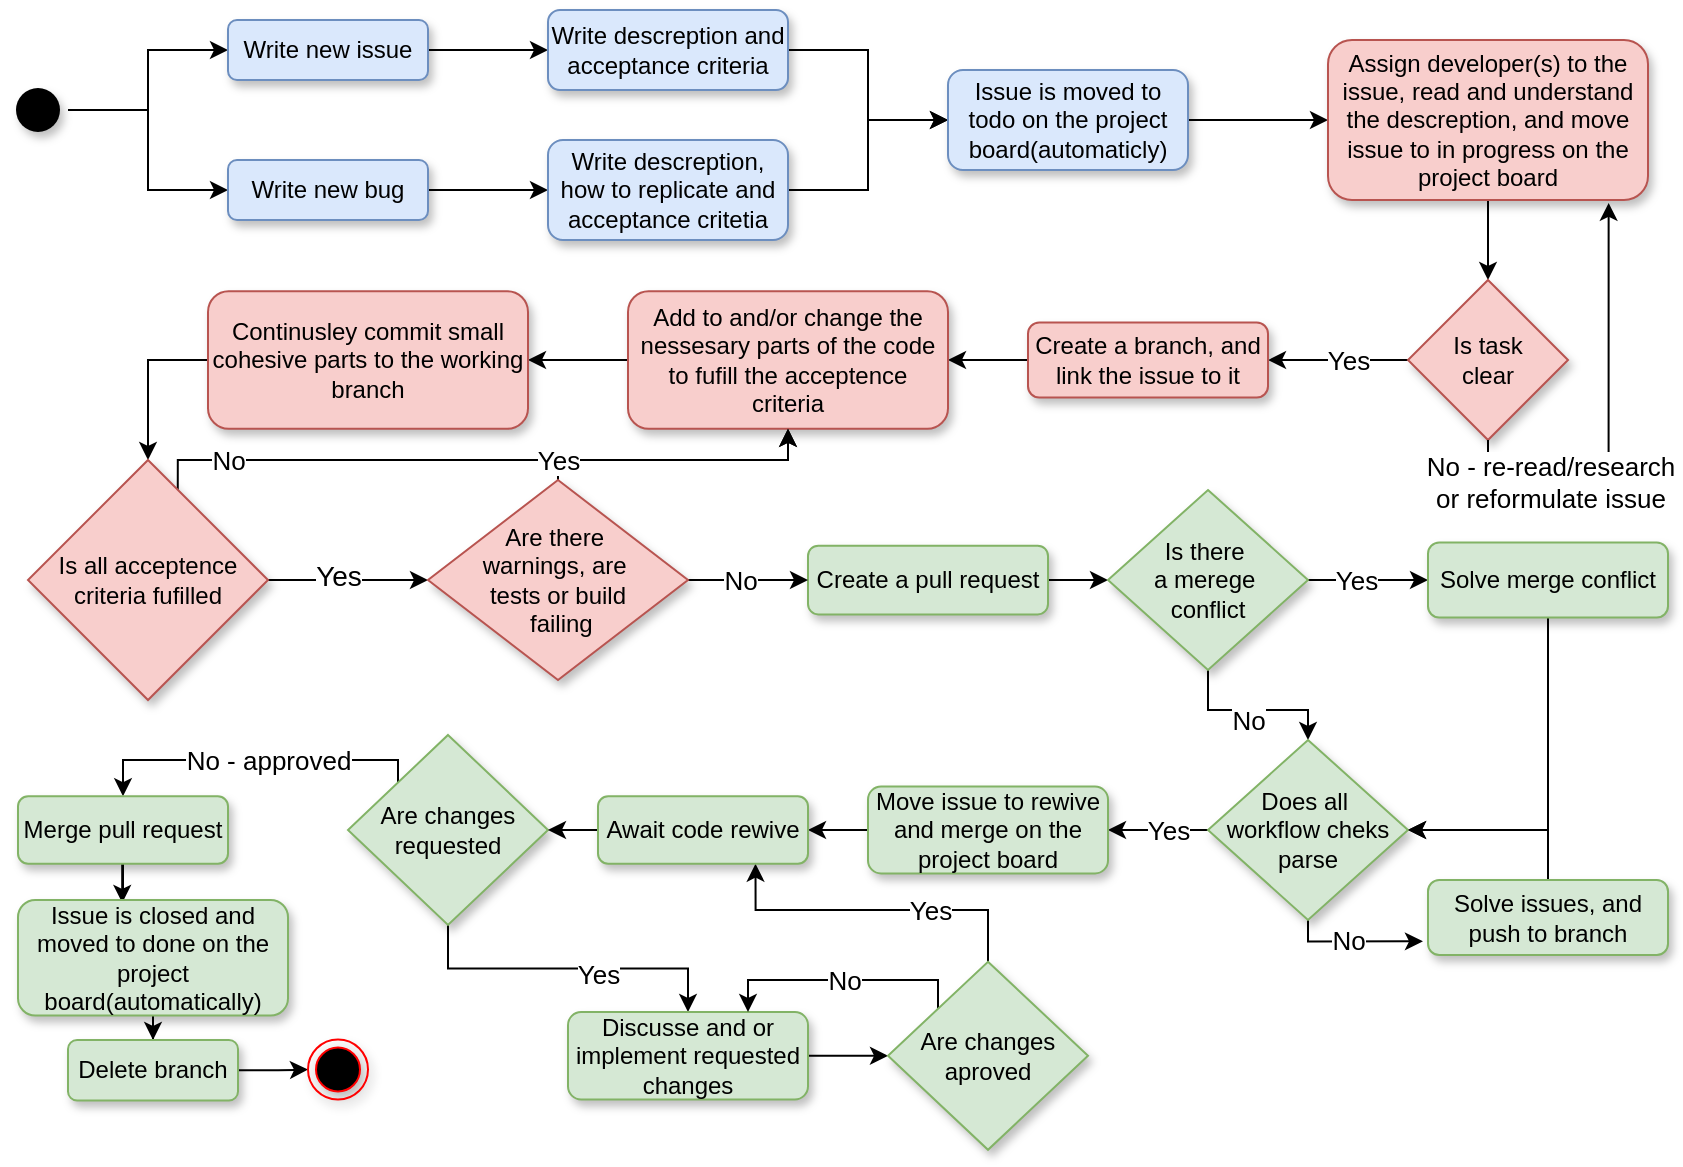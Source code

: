 <mxfile version="25.0.2">
  <diagram name="Page-1" id="fGxNJsrsPdyOVotbQLwz">
    <mxGraphModel dx="570" dy="381" grid="1" gridSize="10" guides="1" tooltips="1" connect="1" arrows="1" fold="1" page="1" pageScale="1" pageWidth="850" pageHeight="1100" math="0" shadow="0">
      <root>
        <mxCell id="0" />
        <mxCell id="1" parent="0" />
        <mxCell id="CfMq7HZ2HkTPx3ww8Olc-9" style="edgeStyle=orthogonalEdgeStyle;rounded=0;orthogonalLoop=1;jettySize=auto;html=1;entryX=0;entryY=0.5;entryDx=0;entryDy=0;" edge="1" parent="1" source="CfMq7HZ2HkTPx3ww8Olc-2" target="CfMq7HZ2HkTPx3ww8Olc-4">
          <mxGeometry relative="1" as="geometry" />
        </mxCell>
        <mxCell id="CfMq7HZ2HkTPx3ww8Olc-10" style="edgeStyle=orthogonalEdgeStyle;rounded=0;orthogonalLoop=1;jettySize=auto;html=1;entryX=0;entryY=0.5;entryDx=0;entryDy=0;" edge="1" parent="1" source="CfMq7HZ2HkTPx3ww8Olc-2" target="CfMq7HZ2HkTPx3ww8Olc-3">
          <mxGeometry relative="1" as="geometry" />
        </mxCell>
        <mxCell id="CfMq7HZ2HkTPx3ww8Olc-2" value="" style="ellipse;html=1;shape=endState;fillColor=#000000;strokeColor=none;shadow=1;" vertex="1" parent="1">
          <mxGeometry x="10" y="40" width="30" height="30" as="geometry" />
        </mxCell>
        <mxCell id="CfMq7HZ2HkTPx3ww8Olc-11" value="" style="edgeStyle=orthogonalEdgeStyle;rounded=0;orthogonalLoop=1;jettySize=auto;html=1;" edge="1" parent="1" source="CfMq7HZ2HkTPx3ww8Olc-3" target="CfMq7HZ2HkTPx3ww8Olc-5">
          <mxGeometry relative="1" as="geometry" />
        </mxCell>
        <mxCell id="CfMq7HZ2HkTPx3ww8Olc-3" value="Write new issue" style="rounded=1;whiteSpace=wrap;html=1;shadow=1;fillColor=#dae8fc;strokeColor=#6c8ebf;" vertex="1" parent="1">
          <mxGeometry x="120" y="10" width="100" height="30" as="geometry" />
        </mxCell>
        <mxCell id="CfMq7HZ2HkTPx3ww8Olc-12" value="" style="edgeStyle=orthogonalEdgeStyle;rounded=0;orthogonalLoop=1;jettySize=auto;html=1;" edge="1" parent="1" source="CfMq7HZ2HkTPx3ww8Olc-4" target="CfMq7HZ2HkTPx3ww8Olc-6">
          <mxGeometry relative="1" as="geometry" />
        </mxCell>
        <mxCell id="CfMq7HZ2HkTPx3ww8Olc-4" value="Write new bug" style="rounded=1;whiteSpace=wrap;html=1;shadow=1;fillColor=#dae8fc;strokeColor=#6c8ebf;" vertex="1" parent="1">
          <mxGeometry x="120" y="80" width="100" height="30" as="geometry" />
        </mxCell>
        <mxCell id="CfMq7HZ2HkTPx3ww8Olc-14" value="" style="edgeStyle=orthogonalEdgeStyle;rounded=0;orthogonalLoop=1;jettySize=auto;html=1;" edge="1" parent="1" source="CfMq7HZ2HkTPx3ww8Olc-5" target="CfMq7HZ2HkTPx3ww8Olc-8">
          <mxGeometry relative="1" as="geometry" />
        </mxCell>
        <mxCell id="CfMq7HZ2HkTPx3ww8Olc-5" value="Write descreption and acceptance criteria" style="rounded=1;whiteSpace=wrap;html=1;shadow=1;fillColor=#dae8fc;strokeColor=#6c8ebf;" vertex="1" parent="1">
          <mxGeometry x="280" y="5" width="120" height="40" as="geometry" />
        </mxCell>
        <mxCell id="CfMq7HZ2HkTPx3ww8Olc-13" value="" style="edgeStyle=orthogonalEdgeStyle;rounded=0;orthogonalLoop=1;jettySize=auto;html=1;" edge="1" parent="1" source="CfMq7HZ2HkTPx3ww8Olc-6" target="CfMq7HZ2HkTPx3ww8Olc-8">
          <mxGeometry relative="1" as="geometry" />
        </mxCell>
        <mxCell id="CfMq7HZ2HkTPx3ww8Olc-6" value="Write descreption, how to replicate and acceptance critetia" style="rounded=1;whiteSpace=wrap;html=1;shadow=1;fillColor=#dae8fc;strokeColor=#6c8ebf;" vertex="1" parent="1">
          <mxGeometry x="280" y="70" width="120" height="50" as="geometry" />
        </mxCell>
        <mxCell id="CfMq7HZ2HkTPx3ww8Olc-16" value="" style="edgeStyle=orthogonalEdgeStyle;rounded=0;orthogonalLoop=1;jettySize=auto;html=1;" edge="1" parent="1" source="CfMq7HZ2HkTPx3ww8Olc-8" target="CfMq7HZ2HkTPx3ww8Olc-15">
          <mxGeometry relative="1" as="geometry" />
        </mxCell>
        <mxCell id="CfMq7HZ2HkTPx3ww8Olc-8" value="Issue is moved to todo on the project board(automaticly)" style="rounded=1;whiteSpace=wrap;html=1;shadow=1;fillColor=#dae8fc;strokeColor=#6c8ebf;" vertex="1" parent="1">
          <mxGeometry x="480" y="35" width="120" height="50" as="geometry" />
        </mxCell>
        <mxCell id="CfMq7HZ2HkTPx3ww8Olc-18" value="" style="edgeStyle=orthogonalEdgeStyle;rounded=0;orthogonalLoop=1;jettySize=auto;html=1;" edge="1" parent="1" source="CfMq7HZ2HkTPx3ww8Olc-15" target="CfMq7HZ2HkTPx3ww8Olc-17">
          <mxGeometry relative="1" as="geometry" />
        </mxCell>
        <mxCell id="CfMq7HZ2HkTPx3ww8Olc-15" value="Assign developer(s) to the issue, read and understand the descreption, and move issue to in progress on the project board" style="rounded=1;whiteSpace=wrap;html=1;shadow=1;fillColor=#f8cecc;strokeColor=#b85450;" vertex="1" parent="1">
          <mxGeometry x="670" y="20" width="160" height="80" as="geometry" />
        </mxCell>
        <mxCell id="CfMq7HZ2HkTPx3ww8Olc-22" value="" style="edgeStyle=orthogonalEdgeStyle;rounded=0;orthogonalLoop=1;jettySize=auto;html=1;" edge="1" parent="1" source="CfMq7HZ2HkTPx3ww8Olc-17" target="CfMq7HZ2HkTPx3ww8Olc-21">
          <mxGeometry relative="1" as="geometry" />
        </mxCell>
        <mxCell id="CfMq7HZ2HkTPx3ww8Olc-23" value="&lt;font style=&quot;font-size: 13px;&quot;&gt;Yes&lt;/font&gt;" style="edgeLabel;html=1;align=center;verticalAlign=middle;resizable=0;points=[];" vertex="1" connectable="0" parent="CfMq7HZ2HkTPx3ww8Olc-22">
          <mxGeometry x="0.062" y="-2" relative="1" as="geometry">
            <mxPoint x="7" y="2" as="offset" />
          </mxGeometry>
        </mxCell>
        <mxCell id="CfMq7HZ2HkTPx3ww8Olc-17" value="Is task&lt;div&gt;clear&lt;/div&gt;" style="rhombus;whiteSpace=wrap;html=1;shadow=1;fillColor=#f8cecc;strokeColor=#b85450;" vertex="1" parent="1">
          <mxGeometry x="710" y="140" width="80" height="80" as="geometry" />
        </mxCell>
        <mxCell id="CfMq7HZ2HkTPx3ww8Olc-19" style="edgeStyle=orthogonalEdgeStyle;rounded=0;orthogonalLoop=1;jettySize=auto;html=1;entryX=0.877;entryY=1.018;entryDx=0;entryDy=0;entryPerimeter=0;exitX=0.5;exitY=1;exitDx=0;exitDy=0;" edge="1" parent="1" source="CfMq7HZ2HkTPx3ww8Olc-17" target="CfMq7HZ2HkTPx3ww8Olc-15">
          <mxGeometry relative="1" as="geometry">
            <Array as="points">
              <mxPoint x="750" y="230" />
              <mxPoint x="810" y="230" />
            </Array>
          </mxGeometry>
        </mxCell>
        <mxCell id="CfMq7HZ2HkTPx3ww8Olc-20" value="&lt;font style=&quot;font-size: 13px;&quot;&gt;No - re-read/research&lt;br&gt;or reformulate issue&lt;/font&gt;" style="edgeLabel;html=1;align=center;verticalAlign=middle;resizable=0;points=[];" vertex="1" connectable="0" parent="CfMq7HZ2HkTPx3ww8Olc-19">
          <mxGeometry x="0.585" y="1" relative="1" as="geometry">
            <mxPoint x="-29" y="98" as="offset" />
          </mxGeometry>
        </mxCell>
        <mxCell id="CfMq7HZ2HkTPx3ww8Olc-25" value="" style="edgeStyle=orthogonalEdgeStyle;rounded=0;orthogonalLoop=1;jettySize=auto;html=1;" edge="1" parent="1" source="CfMq7HZ2HkTPx3ww8Olc-21" target="CfMq7HZ2HkTPx3ww8Olc-24">
          <mxGeometry relative="1" as="geometry" />
        </mxCell>
        <mxCell id="CfMq7HZ2HkTPx3ww8Olc-21" value="Create a branch, and link the issue to it" style="rounded=1;whiteSpace=wrap;html=1;shadow=1;fillColor=#f8cecc;strokeColor=#b85450;" vertex="1" parent="1">
          <mxGeometry x="520" y="161.25" width="120" height="37.5" as="geometry" />
        </mxCell>
        <mxCell id="CfMq7HZ2HkTPx3ww8Olc-30" value="" style="edgeStyle=orthogonalEdgeStyle;rounded=0;orthogonalLoop=1;jettySize=auto;html=1;" edge="1" parent="1" source="CfMq7HZ2HkTPx3ww8Olc-24" target="CfMq7HZ2HkTPx3ww8Olc-29">
          <mxGeometry relative="1" as="geometry" />
        </mxCell>
        <mxCell id="CfMq7HZ2HkTPx3ww8Olc-24" value="Add to and/or change the nessesary parts of the code to fufill the acceptence criteria" style="rounded=1;whiteSpace=wrap;html=1;shadow=1;fillColor=#f8cecc;strokeColor=#b85450;" vertex="1" parent="1">
          <mxGeometry x="320" y="145.63" width="160" height="68.75" as="geometry" />
        </mxCell>
        <mxCell id="CfMq7HZ2HkTPx3ww8Olc-32" style="edgeStyle=orthogonalEdgeStyle;rounded=0;orthogonalLoop=1;jettySize=auto;html=1;exitX=0;exitY=0.5;exitDx=0;exitDy=0;" edge="1" parent="1" source="CfMq7HZ2HkTPx3ww8Olc-29" target="CfMq7HZ2HkTPx3ww8Olc-31">
          <mxGeometry relative="1" as="geometry" />
        </mxCell>
        <mxCell id="CfMq7HZ2HkTPx3ww8Olc-29" value="Continusley commit small cohesive parts to the working branch" style="rounded=1;whiteSpace=wrap;html=1;shadow=1;fillColor=#f8cecc;strokeColor=#b85450;" vertex="1" parent="1">
          <mxGeometry x="110" y="145.63" width="160" height="68.75" as="geometry" />
        </mxCell>
        <mxCell id="CfMq7HZ2HkTPx3ww8Olc-33" style="edgeStyle=orthogonalEdgeStyle;rounded=0;orthogonalLoop=1;jettySize=auto;html=1;entryX=0.5;entryY=1;entryDx=0;entryDy=0;exitX=0.624;exitY=0.152;exitDx=0;exitDy=0;exitPerimeter=0;" edge="1" parent="1" source="CfMq7HZ2HkTPx3ww8Olc-31" target="CfMq7HZ2HkTPx3ww8Olc-24">
          <mxGeometry relative="1" as="geometry">
            <Array as="points">
              <mxPoint x="95" y="230" />
              <mxPoint x="400" y="230" />
            </Array>
          </mxGeometry>
        </mxCell>
        <mxCell id="CfMq7HZ2HkTPx3ww8Olc-34" value="&lt;font style=&quot;font-size: 13px;&quot;&gt;No&lt;/font&gt;" style="edgeLabel;html=1;align=center;verticalAlign=middle;resizable=0;points=[];" vertex="1" connectable="0" parent="CfMq7HZ2HkTPx3ww8Olc-33">
          <mxGeometry x="-0.432" y="-2" relative="1" as="geometry">
            <mxPoint x="-53" y="-2" as="offset" />
          </mxGeometry>
        </mxCell>
        <mxCell id="CfMq7HZ2HkTPx3ww8Olc-36" value="" style="edgeStyle=orthogonalEdgeStyle;rounded=0;orthogonalLoop=1;jettySize=auto;html=1;entryX=0;entryY=0.5;entryDx=0;entryDy=0;" edge="1" parent="1" source="CfMq7HZ2HkTPx3ww8Olc-31" target="CfMq7HZ2HkTPx3ww8Olc-38">
          <mxGeometry relative="1" as="geometry">
            <mxPoint x="250" y="290" as="targetPoint" />
          </mxGeometry>
        </mxCell>
        <mxCell id="CfMq7HZ2HkTPx3ww8Olc-37" value="&lt;font style=&quot;font-size: 14px;&quot;&gt;Yes&lt;/font&gt;" style="edgeLabel;html=1;align=center;verticalAlign=middle;resizable=0;points=[];" vertex="1" connectable="0" parent="CfMq7HZ2HkTPx3ww8Olc-36">
          <mxGeometry x="-0.139" y="2" relative="1" as="geometry">
            <mxPoint as="offset" />
          </mxGeometry>
        </mxCell>
        <mxCell id="CfMq7HZ2HkTPx3ww8Olc-31" value="Is all acceptence criteria fufilled" style="rhombus;whiteSpace=wrap;html=1;shadow=1;fillColor=#f8cecc;strokeColor=#b85450;" vertex="1" parent="1">
          <mxGeometry x="20" y="230" width="120" height="120" as="geometry" />
        </mxCell>
        <mxCell id="CfMq7HZ2HkTPx3ww8Olc-46" value="" style="edgeStyle=orthogonalEdgeStyle;rounded=0;orthogonalLoop=1;jettySize=auto;html=1;" edge="1" parent="1" source="CfMq7HZ2HkTPx3ww8Olc-35" target="CfMq7HZ2HkTPx3ww8Olc-45">
          <mxGeometry relative="1" as="geometry" />
        </mxCell>
        <mxCell id="CfMq7HZ2HkTPx3ww8Olc-35" value="Create a pull request" style="rounded=1;whiteSpace=wrap;html=1;shadow=1;fillColor=#d5e8d4;strokeColor=#82b366;" vertex="1" parent="1">
          <mxGeometry x="410" y="272.82" width="120" height="34.37" as="geometry" />
        </mxCell>
        <mxCell id="CfMq7HZ2HkTPx3ww8Olc-39" style="edgeStyle=orthogonalEdgeStyle;rounded=0;orthogonalLoop=1;jettySize=auto;html=1;entryX=0.5;entryY=1;entryDx=0;entryDy=0;" edge="1" parent="1" source="CfMq7HZ2HkTPx3ww8Olc-38" target="CfMq7HZ2HkTPx3ww8Olc-24">
          <mxGeometry relative="1" as="geometry">
            <Array as="points">
              <mxPoint x="285" y="230" />
              <mxPoint x="400" y="230" />
            </Array>
          </mxGeometry>
        </mxCell>
        <mxCell id="CfMq7HZ2HkTPx3ww8Olc-40" value="&lt;font style=&quot;font-size: 13px;&quot;&gt;Yes&lt;/font&gt;" style="edgeLabel;html=1;align=center;verticalAlign=middle;resizable=0;points=[];" vertex="1" connectable="0" parent="CfMq7HZ2HkTPx3ww8Olc-39">
          <mxGeometry x="-0.858" y="2" relative="1" as="geometry">
            <mxPoint y="2" as="offset" />
          </mxGeometry>
        </mxCell>
        <mxCell id="CfMq7HZ2HkTPx3ww8Olc-43" value="" style="edgeStyle=orthogonalEdgeStyle;rounded=0;orthogonalLoop=1;jettySize=auto;html=1;" edge="1" parent="1" source="CfMq7HZ2HkTPx3ww8Olc-38" target="CfMq7HZ2HkTPx3ww8Olc-35">
          <mxGeometry relative="1" as="geometry" />
        </mxCell>
        <mxCell id="CfMq7HZ2HkTPx3ww8Olc-44" value="&lt;font style=&quot;font-size: 13px;&quot;&gt;No&lt;/font&gt;" style="edgeLabel;html=1;align=center;verticalAlign=middle;resizable=0;points=[];" vertex="1" connectable="0" parent="CfMq7HZ2HkTPx3ww8Olc-43">
          <mxGeometry x="-0.132" relative="1" as="geometry">
            <mxPoint as="offset" />
          </mxGeometry>
        </mxCell>
        <mxCell id="CfMq7HZ2HkTPx3ww8Olc-38" value="Are there&amp;nbsp;&lt;div&gt;warnings,&lt;span style=&quot;background-color: initial;&quot;&gt;&amp;nbsp;are&amp;nbsp;&lt;/span&gt;&lt;/div&gt;&lt;div&gt;&lt;span style=&quot;background-color: initial;&quot;&gt;tests or build&lt;/span&gt;&lt;/div&gt;&lt;div&gt;&lt;span style=&quot;background-color: initial;&quot;&gt;&amp;nbsp;failing&lt;/span&gt;&lt;/div&gt;" style="rhombus;whiteSpace=wrap;html=1;shadow=1;fillColor=#f8cecc;strokeColor=#b85450;" vertex="1" parent="1">
          <mxGeometry x="220" y="240" width="130" height="100" as="geometry" />
        </mxCell>
        <mxCell id="CfMq7HZ2HkTPx3ww8Olc-50" value="" style="edgeStyle=orthogonalEdgeStyle;rounded=0;orthogonalLoop=1;jettySize=auto;html=1;" edge="1" parent="1" source="CfMq7HZ2HkTPx3ww8Olc-45" target="CfMq7HZ2HkTPx3ww8Olc-49">
          <mxGeometry relative="1" as="geometry" />
        </mxCell>
        <mxCell id="CfMq7HZ2HkTPx3ww8Olc-51" value="&lt;font style=&quot;font-size: 13px;&quot;&gt;Yes&lt;/font&gt;" style="edgeLabel;html=1;align=center;verticalAlign=middle;resizable=0;points=[];" vertex="1" connectable="0" parent="CfMq7HZ2HkTPx3ww8Olc-50">
          <mxGeometry x="-0.204" y="2" relative="1" as="geometry">
            <mxPoint y="2" as="offset" />
          </mxGeometry>
        </mxCell>
        <mxCell id="CfMq7HZ2HkTPx3ww8Olc-54" value="" style="edgeStyle=orthogonalEdgeStyle;rounded=0;orthogonalLoop=1;jettySize=auto;html=1;" edge="1" parent="1" source="CfMq7HZ2HkTPx3ww8Olc-45" target="CfMq7HZ2HkTPx3ww8Olc-53">
          <mxGeometry relative="1" as="geometry" />
        </mxCell>
        <mxCell id="CfMq7HZ2HkTPx3ww8Olc-55" value="&lt;font style=&quot;font-size: 13px;&quot;&gt;No&lt;/font&gt;" style="edgeLabel;html=1;align=center;verticalAlign=middle;resizable=0;points=[];" vertex="1" connectable="0" parent="CfMq7HZ2HkTPx3ww8Olc-54">
          <mxGeometry x="-0.407" y="-4" relative="1" as="geometry">
            <mxPoint x="15" y="1" as="offset" />
          </mxGeometry>
        </mxCell>
        <mxCell id="CfMq7HZ2HkTPx3ww8Olc-45" value="Is there&amp;nbsp;&lt;div&gt;a merege&amp;nbsp;&lt;/div&gt;&lt;div&gt;conflict&lt;/div&gt;" style="rhombus;whiteSpace=wrap;html=1;shadow=1;fillColor=#d5e8d4;strokeColor=#82b366;" vertex="1" parent="1">
          <mxGeometry x="560" y="245" width="100" height="90" as="geometry" />
        </mxCell>
        <mxCell id="CfMq7HZ2HkTPx3ww8Olc-56" style="edgeStyle=orthogonalEdgeStyle;rounded=0;orthogonalLoop=1;jettySize=auto;html=1;entryX=1;entryY=0.5;entryDx=0;entryDy=0;exitX=0.5;exitY=1;exitDx=0;exitDy=0;" edge="1" parent="1" source="CfMq7HZ2HkTPx3ww8Olc-49" target="CfMq7HZ2HkTPx3ww8Olc-53">
          <mxGeometry relative="1" as="geometry" />
        </mxCell>
        <mxCell id="CfMq7HZ2HkTPx3ww8Olc-49" value="Solve merge conflict" style="rounded=1;whiteSpace=wrap;html=1;shadow=1;fillColor=#d5e8d4;strokeColor=#82b366;" vertex="1" parent="1">
          <mxGeometry x="720" y="271.25" width="120" height="37.5" as="geometry" />
        </mxCell>
        <mxCell id="CfMq7HZ2HkTPx3ww8Olc-58" value="" style="edgeStyle=orthogonalEdgeStyle;rounded=0;orthogonalLoop=1;jettySize=auto;html=1;" edge="1" parent="1" source="CfMq7HZ2HkTPx3ww8Olc-53" target="CfMq7HZ2HkTPx3ww8Olc-57">
          <mxGeometry relative="1" as="geometry" />
        </mxCell>
        <mxCell id="CfMq7HZ2HkTPx3ww8Olc-59" value="&lt;font style=&quot;font-size: 13px;&quot;&gt;Yes&lt;/font&gt;" style="edgeLabel;html=1;align=center;verticalAlign=middle;resizable=0;points=[];" vertex="1" connectable="0" parent="CfMq7HZ2HkTPx3ww8Olc-58">
          <mxGeometry x="-0.03" y="-1" relative="1" as="geometry">
            <mxPoint x="4" y="1" as="offset" />
          </mxGeometry>
        </mxCell>
        <mxCell id="CfMq7HZ2HkTPx3ww8Olc-76" style="edgeStyle=orthogonalEdgeStyle;rounded=0;orthogonalLoop=1;jettySize=auto;html=1;entryX=-0.021;entryY=0.818;entryDx=0;entryDy=0;exitX=0.5;exitY=1;exitDx=0;exitDy=0;entryPerimeter=0;" edge="1" parent="1" source="CfMq7HZ2HkTPx3ww8Olc-53" target="CfMq7HZ2HkTPx3ww8Olc-62">
          <mxGeometry relative="1" as="geometry">
            <Array as="points">
              <mxPoint x="660" y="471" />
            </Array>
          </mxGeometry>
        </mxCell>
        <mxCell id="CfMq7HZ2HkTPx3ww8Olc-77" value="&lt;font style=&quot;font-size: 13px;&quot;&gt;No&lt;/font&gt;" style="edgeLabel;html=1;align=center;verticalAlign=middle;resizable=0;points=[];" vertex="1" connectable="0" parent="CfMq7HZ2HkTPx3ww8Olc-76">
          <mxGeometry x="-0.247" relative="1" as="geometry">
            <mxPoint x="5" y="-1" as="offset" />
          </mxGeometry>
        </mxCell>
        <mxCell id="CfMq7HZ2HkTPx3ww8Olc-53" value="Does all&amp;nbsp;&lt;div&gt;workflow cheks parse&lt;/div&gt;" style="rhombus;whiteSpace=wrap;html=1;shadow=1;fillColor=#d5e8d4;strokeColor=#82b366;" vertex="1" parent="1">
          <mxGeometry x="610" y="369.99" width="100" height="90" as="geometry" />
        </mxCell>
        <mxCell id="CfMq7HZ2HkTPx3ww8Olc-73" value="" style="edgeStyle=orthogonalEdgeStyle;rounded=0;orthogonalLoop=1;jettySize=auto;html=1;" edge="1" parent="1" source="CfMq7HZ2HkTPx3ww8Olc-57" target="CfMq7HZ2HkTPx3ww8Olc-72">
          <mxGeometry relative="1" as="geometry" />
        </mxCell>
        <mxCell id="CfMq7HZ2HkTPx3ww8Olc-57" value="&lt;div&gt;Move issue to rewive and merge on the project board&lt;br&gt;&lt;/div&gt;" style="rounded=1;whiteSpace=wrap;html=1;shadow=1;fillColor=#d5e8d4;strokeColor=#82b366;" vertex="1" parent="1">
          <mxGeometry x="440" y="393.28" width="120" height="43.43" as="geometry" />
        </mxCell>
        <mxCell id="CfMq7HZ2HkTPx3ww8Olc-64" value="" style="edgeStyle=orthogonalEdgeStyle;rounded=0;orthogonalLoop=1;jettySize=auto;html=1;exitX=0.5;exitY=0;exitDx=0;exitDy=0;entryX=1;entryY=0.5;entryDx=0;entryDy=0;" edge="1" parent="1" source="CfMq7HZ2HkTPx3ww8Olc-62" target="CfMq7HZ2HkTPx3ww8Olc-53">
          <mxGeometry relative="1" as="geometry" />
        </mxCell>
        <mxCell id="CfMq7HZ2HkTPx3ww8Olc-62" value="Solve issues, and push to branch" style="rounded=1;whiteSpace=wrap;html=1;shadow=1;fillColor=#d5e8d4;strokeColor=#82b366;" vertex="1" parent="1">
          <mxGeometry x="720" y="440" width="120" height="37.5" as="geometry" />
        </mxCell>
        <mxCell id="CfMq7HZ2HkTPx3ww8Olc-79" value="" style="edgeStyle=orthogonalEdgeStyle;rounded=0;orthogonalLoop=1;jettySize=auto;html=1;exitX=0.5;exitY=1;exitDx=0;exitDy=0;" edge="1" parent="1" source="CfMq7HZ2HkTPx3ww8Olc-65" target="CfMq7HZ2HkTPx3ww8Olc-67">
          <mxGeometry relative="1" as="geometry" />
        </mxCell>
        <mxCell id="CfMq7HZ2HkTPx3ww8Olc-80" value="&lt;font style=&quot;font-size: 13px;&quot;&gt;Yes&lt;/font&gt;" style="edgeLabel;html=1;align=center;verticalAlign=middle;resizable=0;points=[];" vertex="1" connectable="0" parent="CfMq7HZ2HkTPx3ww8Olc-79">
          <mxGeometry x="-0.26" y="-2" relative="1" as="geometry">
            <mxPoint x="36" as="offset" />
          </mxGeometry>
        </mxCell>
        <mxCell id="CfMq7HZ2HkTPx3ww8Olc-86" value="" style="edgeStyle=orthogonalEdgeStyle;rounded=0;orthogonalLoop=1;jettySize=auto;html=1;entryX=0.5;entryY=0;entryDx=0;entryDy=0;exitX=0;exitY=0;exitDx=0;exitDy=0;" edge="1" parent="1" source="CfMq7HZ2HkTPx3ww8Olc-65" target="CfMq7HZ2HkTPx3ww8Olc-85">
          <mxGeometry relative="1" as="geometry">
            <Array as="points">
              <mxPoint x="205" y="380" />
              <mxPoint x="68" y="380" />
            </Array>
          </mxGeometry>
        </mxCell>
        <mxCell id="CfMq7HZ2HkTPx3ww8Olc-94" value="&lt;font style=&quot;font-size: 13px;&quot;&gt;No - approved&lt;/font&gt;" style="edgeLabel;html=1;align=center;verticalAlign=middle;resizable=0;points=[];" vertex="1" connectable="0" parent="CfMq7HZ2HkTPx3ww8Olc-86">
          <mxGeometry x="-0.169" y="-3" relative="1" as="geometry">
            <mxPoint x="-7" y="3" as="offset" />
          </mxGeometry>
        </mxCell>
        <mxCell id="CfMq7HZ2HkTPx3ww8Olc-65" value="Are changes requested" style="rhombus;whiteSpace=wrap;html=1;shadow=1;fillColor=#d5e8d4;strokeColor=#82b366;" vertex="1" parent="1">
          <mxGeometry x="180" y="367.49" width="100" height="95" as="geometry" />
        </mxCell>
        <mxCell id="CfMq7HZ2HkTPx3ww8Olc-82" value="" style="edgeStyle=orthogonalEdgeStyle;rounded=0;orthogonalLoop=1;jettySize=auto;html=1;" edge="1" parent="1" source="CfMq7HZ2HkTPx3ww8Olc-67" target="CfMq7HZ2HkTPx3ww8Olc-70">
          <mxGeometry relative="1" as="geometry" />
        </mxCell>
        <mxCell id="CfMq7HZ2HkTPx3ww8Olc-67" value="&lt;div&gt;Discusse and or implement requested changes&lt;/div&gt;" style="rounded=1;whiteSpace=wrap;html=1;shadow=1;fillColor=#d5e8d4;strokeColor=#82b366;" vertex="1" parent="1">
          <mxGeometry x="290" y="506" width="120" height="43.75" as="geometry" />
        </mxCell>
        <mxCell id="CfMq7HZ2HkTPx3ww8Olc-78" style="edgeStyle=orthogonalEdgeStyle;rounded=0;orthogonalLoop=1;jettySize=auto;html=1;entryX=0.75;entryY=1;entryDx=0;entryDy=0;" edge="1" parent="1" source="CfMq7HZ2HkTPx3ww8Olc-70" target="CfMq7HZ2HkTPx3ww8Olc-72">
          <mxGeometry relative="1" as="geometry">
            <Array as="points">
              <mxPoint x="384" y="455" />
            </Array>
          </mxGeometry>
        </mxCell>
        <mxCell id="CfMq7HZ2HkTPx3ww8Olc-81" value="&lt;font style=&quot;font-size: 13px;&quot;&gt;Yes&lt;/font&gt;" style="edgeLabel;html=1;align=center;verticalAlign=middle;resizable=0;points=[];" vertex="1" connectable="0" parent="CfMq7HZ2HkTPx3ww8Olc-78">
          <mxGeometry x="-0.335" y="4" relative="1" as="geometry">
            <mxPoint y="-4" as="offset" />
          </mxGeometry>
        </mxCell>
        <mxCell id="CfMq7HZ2HkTPx3ww8Olc-83" style="edgeStyle=orthogonalEdgeStyle;rounded=0;orthogonalLoop=1;jettySize=auto;html=1;exitX=0;exitY=0;exitDx=0;exitDy=0;entryX=0.75;entryY=0;entryDx=0;entryDy=0;" edge="1" parent="1" source="CfMq7HZ2HkTPx3ww8Olc-70" target="CfMq7HZ2HkTPx3ww8Olc-67">
          <mxGeometry relative="1" as="geometry">
            <Array as="points">
              <mxPoint x="475" y="490" />
              <mxPoint x="380" y="490" />
            </Array>
          </mxGeometry>
        </mxCell>
        <mxCell id="CfMq7HZ2HkTPx3ww8Olc-84" value="&lt;font style=&quot;font-size: 13px;&quot;&gt;No&lt;/font&gt;" style="edgeLabel;html=1;align=center;verticalAlign=middle;resizable=0;points=[];" vertex="1" connectable="0" parent="CfMq7HZ2HkTPx3ww8Olc-83">
          <mxGeometry x="-0.014" relative="1" as="geometry">
            <mxPoint as="offset" />
          </mxGeometry>
        </mxCell>
        <mxCell id="CfMq7HZ2HkTPx3ww8Olc-70" value="Are changes aproved" style="rhombus;whiteSpace=wrap;html=1;shadow=1;fillColor=#d5e8d4;strokeColor=#82b366;" vertex="1" parent="1">
          <mxGeometry x="450" y="480.88" width="100" height="94" as="geometry" />
        </mxCell>
        <mxCell id="CfMq7HZ2HkTPx3ww8Olc-74" value="" style="edgeStyle=orthogonalEdgeStyle;rounded=0;orthogonalLoop=1;jettySize=auto;html=1;" edge="1" parent="1" source="CfMq7HZ2HkTPx3ww8Olc-72" target="CfMq7HZ2HkTPx3ww8Olc-65">
          <mxGeometry relative="1" as="geometry" />
        </mxCell>
        <mxCell id="CfMq7HZ2HkTPx3ww8Olc-72" value="Await code rewive" style="rounded=1;whiteSpace=wrap;html=1;shadow=1;fillColor=#d5e8d4;strokeColor=#82b366;" vertex="1" parent="1">
          <mxGeometry x="305" y="398.11" width="105" height="33.75" as="geometry" />
        </mxCell>
        <mxCell id="CfMq7HZ2HkTPx3ww8Olc-88" value="" style="edgeStyle=orthogonalEdgeStyle;rounded=0;orthogonalLoop=1;jettySize=auto;html=1;entryX=0.386;entryY=0.025;entryDx=0;entryDy=0;entryPerimeter=0;" edge="1" parent="1" source="CfMq7HZ2HkTPx3ww8Olc-85" target="CfMq7HZ2HkTPx3ww8Olc-87">
          <mxGeometry relative="1" as="geometry" />
        </mxCell>
        <mxCell id="CfMq7HZ2HkTPx3ww8Olc-85" value="Merge pull request" style="rounded=1;whiteSpace=wrap;html=1;shadow=1;fillColor=#d5e8d4;strokeColor=#82b366;" vertex="1" parent="1">
          <mxGeometry x="15" y="398.12" width="105" height="33.75" as="geometry" />
        </mxCell>
        <mxCell id="CfMq7HZ2HkTPx3ww8Olc-90" value="" style="edgeStyle=orthogonalEdgeStyle;rounded=0;orthogonalLoop=1;jettySize=auto;html=1;" edge="1" parent="1" source="CfMq7HZ2HkTPx3ww8Olc-87" target="CfMq7HZ2HkTPx3ww8Olc-89">
          <mxGeometry relative="1" as="geometry" />
        </mxCell>
        <mxCell id="CfMq7HZ2HkTPx3ww8Olc-87" value="Issue is closed and moved to done on the project board(automatically)" style="rounded=1;whiteSpace=wrap;html=1;shadow=1;fillColor=#d5e8d4;strokeColor=#82b366;" vertex="1" parent="1">
          <mxGeometry x="15" y="450" width="135" height="57.75" as="geometry" />
        </mxCell>
        <mxCell id="CfMq7HZ2HkTPx3ww8Olc-92" value="" style="edgeStyle=orthogonalEdgeStyle;rounded=0;orthogonalLoop=1;jettySize=auto;html=1;" edge="1" parent="1" source="CfMq7HZ2HkTPx3ww8Olc-89" target="CfMq7HZ2HkTPx3ww8Olc-91">
          <mxGeometry relative="1" as="geometry" />
        </mxCell>
        <mxCell id="CfMq7HZ2HkTPx3ww8Olc-89" value="Delete branch" style="rounded=1;whiteSpace=wrap;html=1;shadow=1;fillColor=#d5e8d4;strokeColor=#82b366;" vertex="1" parent="1">
          <mxGeometry x="40" y="520" width="85" height="30.25" as="geometry" />
        </mxCell>
        <mxCell id="CfMq7HZ2HkTPx3ww8Olc-91" value="" style="ellipse;html=1;shape=endState;fillColor=#000000;strokeColor=#ff0000;shadow=1;" vertex="1" parent="1">
          <mxGeometry x="160" y="519.75" width="30" height="30" as="geometry" />
        </mxCell>
      </root>
    </mxGraphModel>
  </diagram>
</mxfile>
